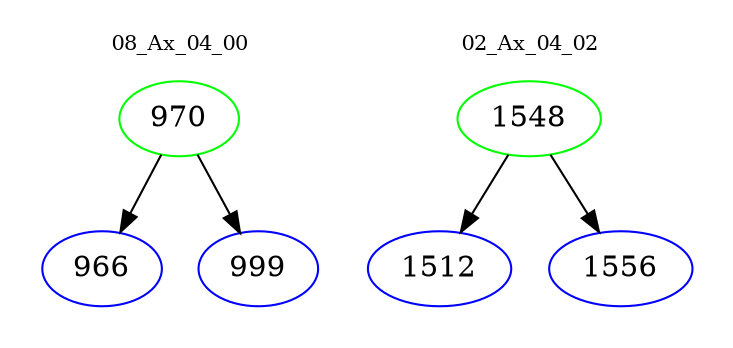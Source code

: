 digraph{
subgraph cluster_0 {
color = white
label = "08_Ax_04_00";
fontsize=10;
T0_970 [label="970", color="green"]
T0_970 -> T0_966 [color="black"]
T0_966 [label="966", color="blue"]
T0_970 -> T0_999 [color="black"]
T0_999 [label="999", color="blue"]
}
subgraph cluster_1 {
color = white
label = "02_Ax_04_02";
fontsize=10;
T1_1548 [label="1548", color="green"]
T1_1548 -> T1_1512 [color="black"]
T1_1512 [label="1512", color="blue"]
T1_1548 -> T1_1556 [color="black"]
T1_1556 [label="1556", color="blue"]
}
}
